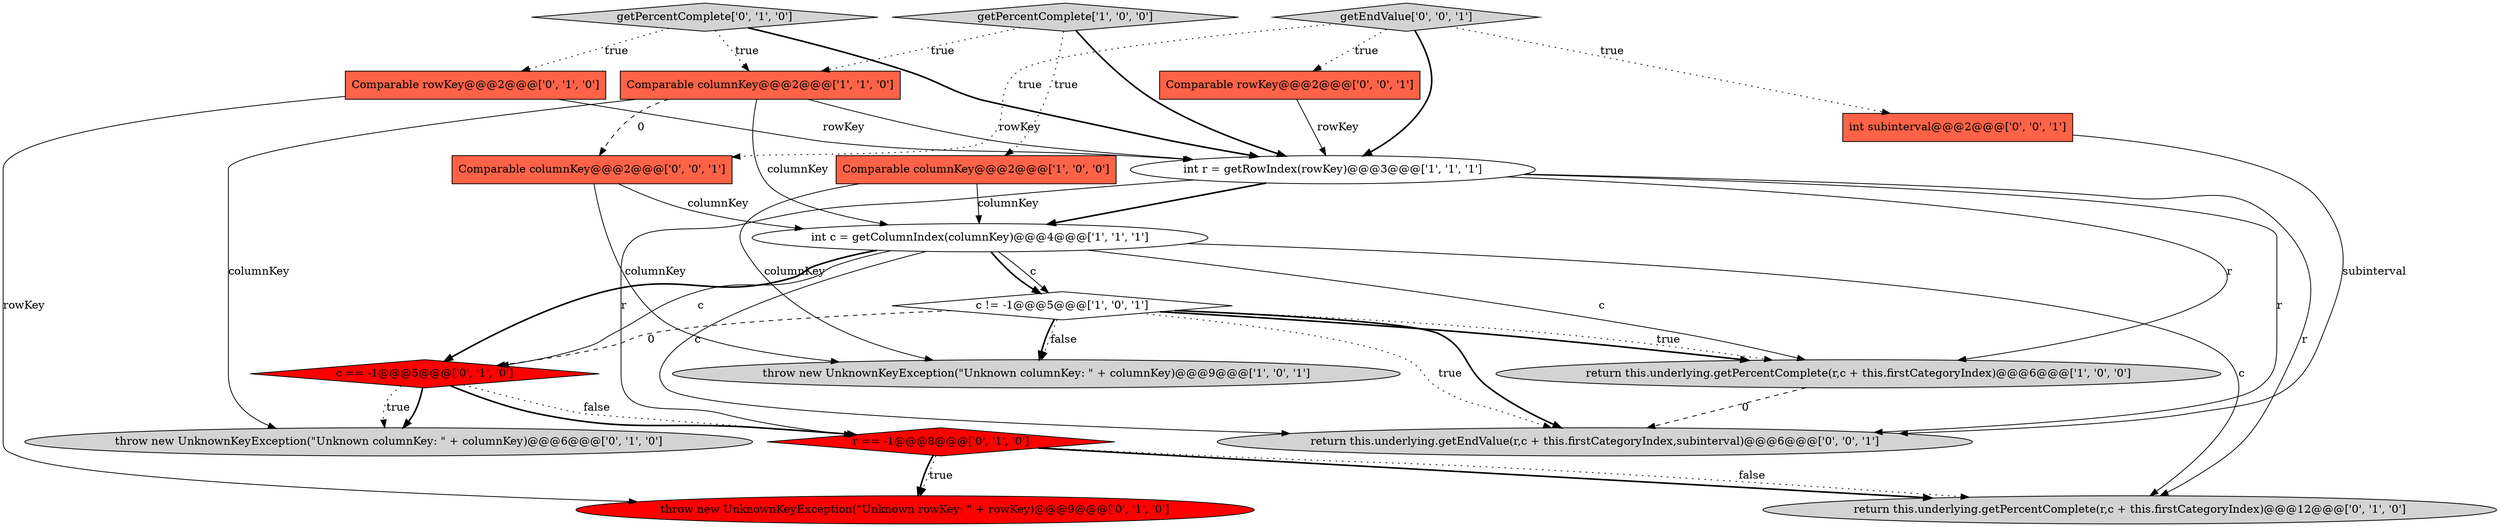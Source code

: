 digraph {
14 [style = filled, label = "return this.underlying.getPercentComplete(r,c + this.firstCategoryIndex)@@@12@@@['0', '1', '0']", fillcolor = lightgray, shape = ellipse image = "AAA0AAABBB2BBB"];
2 [style = filled, label = "Comparable columnKey@@@2@@@['1', '0', '0']", fillcolor = tomato, shape = box image = "AAA0AAABBB1BBB"];
0 [style = filled, label = "getPercentComplete['1', '0', '0']", fillcolor = lightgray, shape = diamond image = "AAA0AAABBB1BBB"];
5 [style = filled, label = "return this.underlying.getPercentComplete(r,c + this.firstCategoryIndex)@@@6@@@['1', '0', '0']", fillcolor = lightgray, shape = ellipse image = "AAA0AAABBB1BBB"];
16 [style = filled, label = "int subinterval@@@2@@@['0', '0', '1']", fillcolor = tomato, shape = box image = "AAA0AAABBB3BBB"];
6 [style = filled, label = "int c = getColumnIndex(columnKey)@@@4@@@['1', '1', '1']", fillcolor = white, shape = ellipse image = "AAA0AAABBB1BBB"];
10 [style = filled, label = "Comparable rowKey@@@2@@@['0', '1', '0']", fillcolor = tomato, shape = box image = "AAA0AAABBB2BBB"];
4 [style = filled, label = "Comparable columnKey@@@2@@@['1', '1', '0']", fillcolor = tomato, shape = box image = "AAA0AAABBB1BBB"];
1 [style = filled, label = "throw new UnknownKeyException(\"Unknown columnKey: \" + columnKey)@@@9@@@['1', '0', '1']", fillcolor = lightgray, shape = ellipse image = "AAA0AAABBB1BBB"];
13 [style = filled, label = "c == -1@@@5@@@['0', '1', '0']", fillcolor = red, shape = diamond image = "AAA1AAABBB2BBB"];
15 [style = filled, label = "return this.underlying.getEndValue(r,c + this.firstCategoryIndex,subinterval)@@@6@@@['0', '0', '1']", fillcolor = lightgray, shape = ellipse image = "AAA0AAABBB3BBB"];
18 [style = filled, label = "Comparable columnKey@@@2@@@['0', '0', '1']", fillcolor = tomato, shape = box image = "AAA0AAABBB3BBB"];
19 [style = filled, label = "getEndValue['0', '0', '1']", fillcolor = lightgray, shape = diamond image = "AAA0AAABBB3BBB"];
8 [style = filled, label = "getPercentComplete['0', '1', '0']", fillcolor = lightgray, shape = diamond image = "AAA0AAABBB2BBB"];
17 [style = filled, label = "Comparable rowKey@@@2@@@['0', '0', '1']", fillcolor = tomato, shape = box image = "AAA0AAABBB3BBB"];
3 [style = filled, label = "c != -1@@@5@@@['1', '0', '1']", fillcolor = white, shape = diamond image = "AAA0AAABBB1BBB"];
11 [style = filled, label = "throw new UnknownKeyException(\"Unknown rowKey: \" + rowKey)@@@9@@@['0', '1', '0']", fillcolor = red, shape = ellipse image = "AAA1AAABBB2BBB"];
7 [style = filled, label = "int r = getRowIndex(rowKey)@@@3@@@['1', '1', '1']", fillcolor = white, shape = ellipse image = "AAA0AAABBB1BBB"];
9 [style = filled, label = "throw new UnknownKeyException(\"Unknown columnKey: \" + columnKey)@@@6@@@['0', '1', '0']", fillcolor = lightgray, shape = ellipse image = "AAA0AAABBB2BBB"];
12 [style = filled, label = "r == -1@@@8@@@['0', '1', '0']", fillcolor = red, shape = diamond image = "AAA1AAABBB2BBB"];
4->18 [style = dashed, label="0"];
6->3 [style = bold, label=""];
6->13 [style = solid, label="c"];
2->6 [style = solid, label="columnKey"];
6->5 [style = solid, label="c"];
3->1 [style = bold, label=""];
19->17 [style = dotted, label="true"];
18->6 [style = solid, label="columnKey"];
0->4 [style = dotted, label="true"];
7->5 [style = solid, label="r"];
12->11 [style = bold, label=""];
19->18 [style = dotted, label="true"];
2->1 [style = solid, label="columnKey"];
7->15 [style = solid, label="r"];
3->15 [style = bold, label=""];
7->12 [style = solid, label="r"];
8->10 [style = dotted, label="true"];
3->13 [style = dashed, label="0"];
8->4 [style = dotted, label="true"];
8->7 [style = bold, label=""];
7->14 [style = solid, label="r"];
6->3 [style = solid, label="c"];
0->7 [style = bold, label=""];
12->11 [style = dotted, label="true"];
17->7 [style = solid, label="rowKey"];
4->9 [style = solid, label="columnKey"];
6->15 [style = solid, label="c"];
3->5 [style = bold, label=""];
3->5 [style = dotted, label="true"];
13->12 [style = bold, label=""];
18->1 [style = solid, label="columnKey"];
13->12 [style = dotted, label="false"];
6->13 [style = bold, label=""];
16->15 [style = solid, label="subinterval"];
6->14 [style = solid, label="c"];
7->6 [style = bold, label=""];
3->15 [style = dotted, label="true"];
10->11 [style = solid, label="rowKey"];
12->14 [style = bold, label=""];
19->16 [style = dotted, label="true"];
13->9 [style = bold, label=""];
4->7 [style = solid, label="rowKey"];
0->2 [style = dotted, label="true"];
3->1 [style = dotted, label="false"];
5->15 [style = dashed, label="0"];
4->6 [style = solid, label="columnKey"];
19->7 [style = bold, label=""];
10->7 [style = solid, label="rowKey"];
12->14 [style = dotted, label="false"];
13->9 [style = dotted, label="true"];
}
